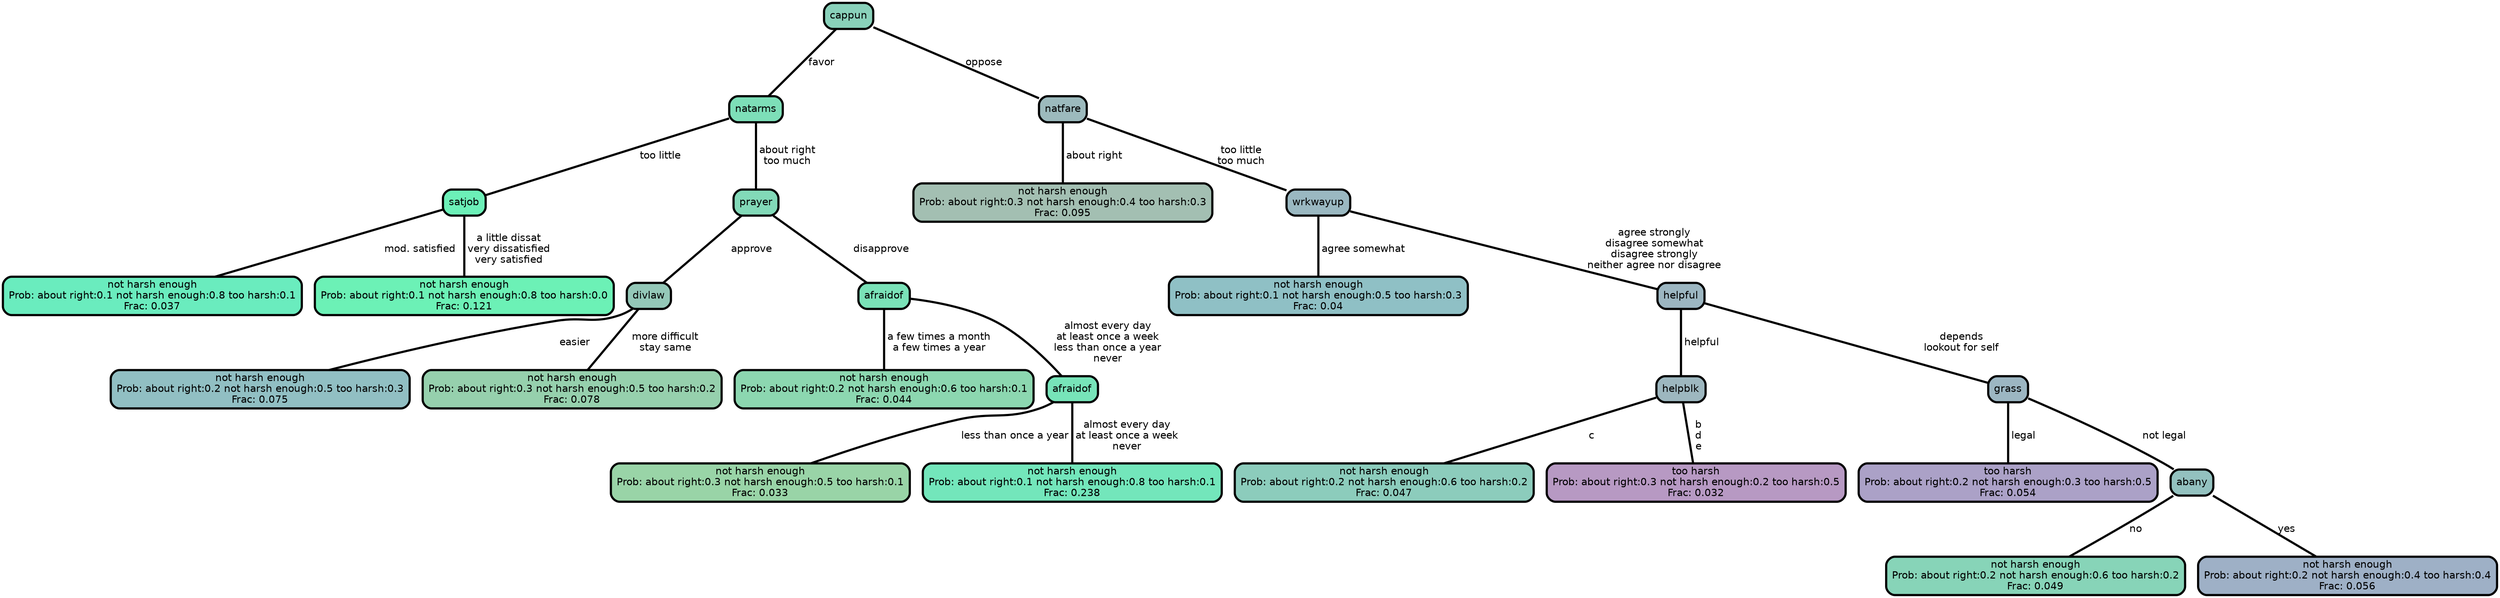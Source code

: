 graph Tree {
node [shape=box, style="filled, rounded",color="black",penwidth="3",fontcolor="black",                 fontname=helvetica] ;
graph [ranksep="0 equally", splines=straight,                 bgcolor=transparent, dpi=200] ;
edge [fontname=helvetica, color=black] ;
0 [label="not harsh enough
Prob: about right:0.1 not harsh enough:0.8 too harsh:0.1
Frac: 0.037", fillcolor="#6aecbe"] ;
1 [label="satjob", fillcolor="#6cf0b8"] ;
2 [label="not harsh enough
Prob: about right:0.1 not harsh enough:0.8 too harsh:0.0
Frac: 0.121", fillcolor="#6cf1b6"] ;
3 [label="natarms", fillcolor="#7ddfb8"] ;
4 [label="not harsh enough
Prob: about right:0.2 not harsh enough:0.5 too harsh:0.3
Frac: 0.075", fillcolor="#91bfc3"] ;
5 [label="divlaw", fillcolor="#94c8b8"] ;
6 [label="not harsh enough
Prob: about right:0.3 not harsh enough:0.5 too harsh:0.2
Frac: 0.078", fillcolor="#96d0ad"] ;
7 [label="prayer", fillcolor="#82d9b8"] ;
8 [label="not harsh enough
Prob: about right:0.2 not harsh enough:0.6 too harsh:0.1
Frac: 0.044", fillcolor="#8cd7b0"] ;
9 [label="afraidof", fillcolor="#7ae2b8"] ;
10 [label="not harsh enough
Prob: about right:0.3 not harsh enough:0.5 too harsh:0.1
Frac: 0.033", fillcolor="#99d4a7"] ;
11 [label="afraidof", fillcolor="#77e4b9"] ;
12 [label="not harsh enough
Prob: about right:0.1 not harsh enough:0.8 too harsh:0.1
Frac: 0.238", fillcolor="#73e6bb"] ;
13 [label="cappun", fillcolor="#89d1ba"] ;
14 [label="not harsh enough
Prob: about right:0.3 not harsh enough:0.4 too harsh:0.3
Frac: 0.095", fillcolor="#a3bfb2"] ;
15 [label="natfare", fillcolor="#9cbabd"] ;
16 [label="not harsh enough
Prob: about right:0.1 not harsh enough:0.5 too harsh:0.3
Frac: 0.04", fillcolor="#8fc0c5"] ;
17 [label="wrkwayup", fillcolor="#9ab8c1"] ;
18 [label="not harsh enough
Prob: about right:0.2 not harsh enough:0.6 too harsh:0.2
Frac: 0.047", fillcolor="#8cccbc"] ;
19 [label="helpblk", fillcolor="#9db7bf"] ;
20 [label="too harsh
Prob: about right:0.3 not harsh enough:0.2 too harsh:0.5
Frac: 0.032", fillcolor="#b799c3"] ;
21 [label="helpful", fillcolor="#9cb6c1"] ;
22 [label="too harsh
Prob: about right:0.2 not harsh enough:0.3 too harsh:0.5
Frac: 0.054", fillcolor="#aba1c7"] ;
23 [label="grass", fillcolor="#9cb6c2"] ;
24 [label="not harsh enough
Prob: about right:0.2 not harsh enough:0.6 too harsh:0.2
Frac: 0.049", fillcolor="#87d4b8"] ;
25 [label="abany", fillcolor="#93c1bf"] ;
26 [label="not harsh enough
Prob: about right:0.2 not harsh enough:0.4 too harsh:0.4
Frac: 0.056", fillcolor="#9eb0c6"] ;
1 -- 0 [label=" mod. satisfied",penwidth=3] ;
1 -- 2 [label=" a little dissat\n very dissatisfied\n very satisfied",penwidth=3] ;
3 -- 1 [label=" too little",penwidth=3] ;
3 -- 7 [label=" about right\n too much",penwidth=3] ;
5 -- 4 [label=" easier",penwidth=3] ;
5 -- 6 [label=" more difficult\n stay same",penwidth=3] ;
7 -- 5 [label=" approve",penwidth=3] ;
7 -- 9 [label=" disapprove",penwidth=3] ;
9 -- 8 [label=" a few times a month\n a few times a year",penwidth=3] ;
9 -- 11 [label=" almost every day\n at least once a week\n less than once a year\n never",penwidth=3] ;
11 -- 10 [label=" less than once a year",penwidth=3] ;
11 -- 12 [label=" almost every day\n at least once a week\n never",penwidth=3] ;
13 -- 3 [label=" favor",penwidth=3] ;
13 -- 15 [label=" oppose",penwidth=3] ;
15 -- 14 [label=" about right",penwidth=3] ;
15 -- 17 [label=" too little\n too much",penwidth=3] ;
17 -- 16 [label=" agree somewhat",penwidth=3] ;
17 -- 21 [label=" agree strongly\n disagree somewhat\n disagree strongly\n neither agree nor disagree",penwidth=3] ;
19 -- 18 [label=" c",penwidth=3] ;
19 -- 20 [label=" b\n d\n e",penwidth=3] ;
21 -- 19 [label=" helpful",penwidth=3] ;
21 -- 23 [label=" depends\n lookout for self",penwidth=3] ;
23 -- 22 [label=" legal",penwidth=3] ;
23 -- 25 [label=" not legal",penwidth=3] ;
25 -- 24 [label=" no",penwidth=3] ;
25 -- 26 [label=" yes",penwidth=3] ;
{rank = same;}}